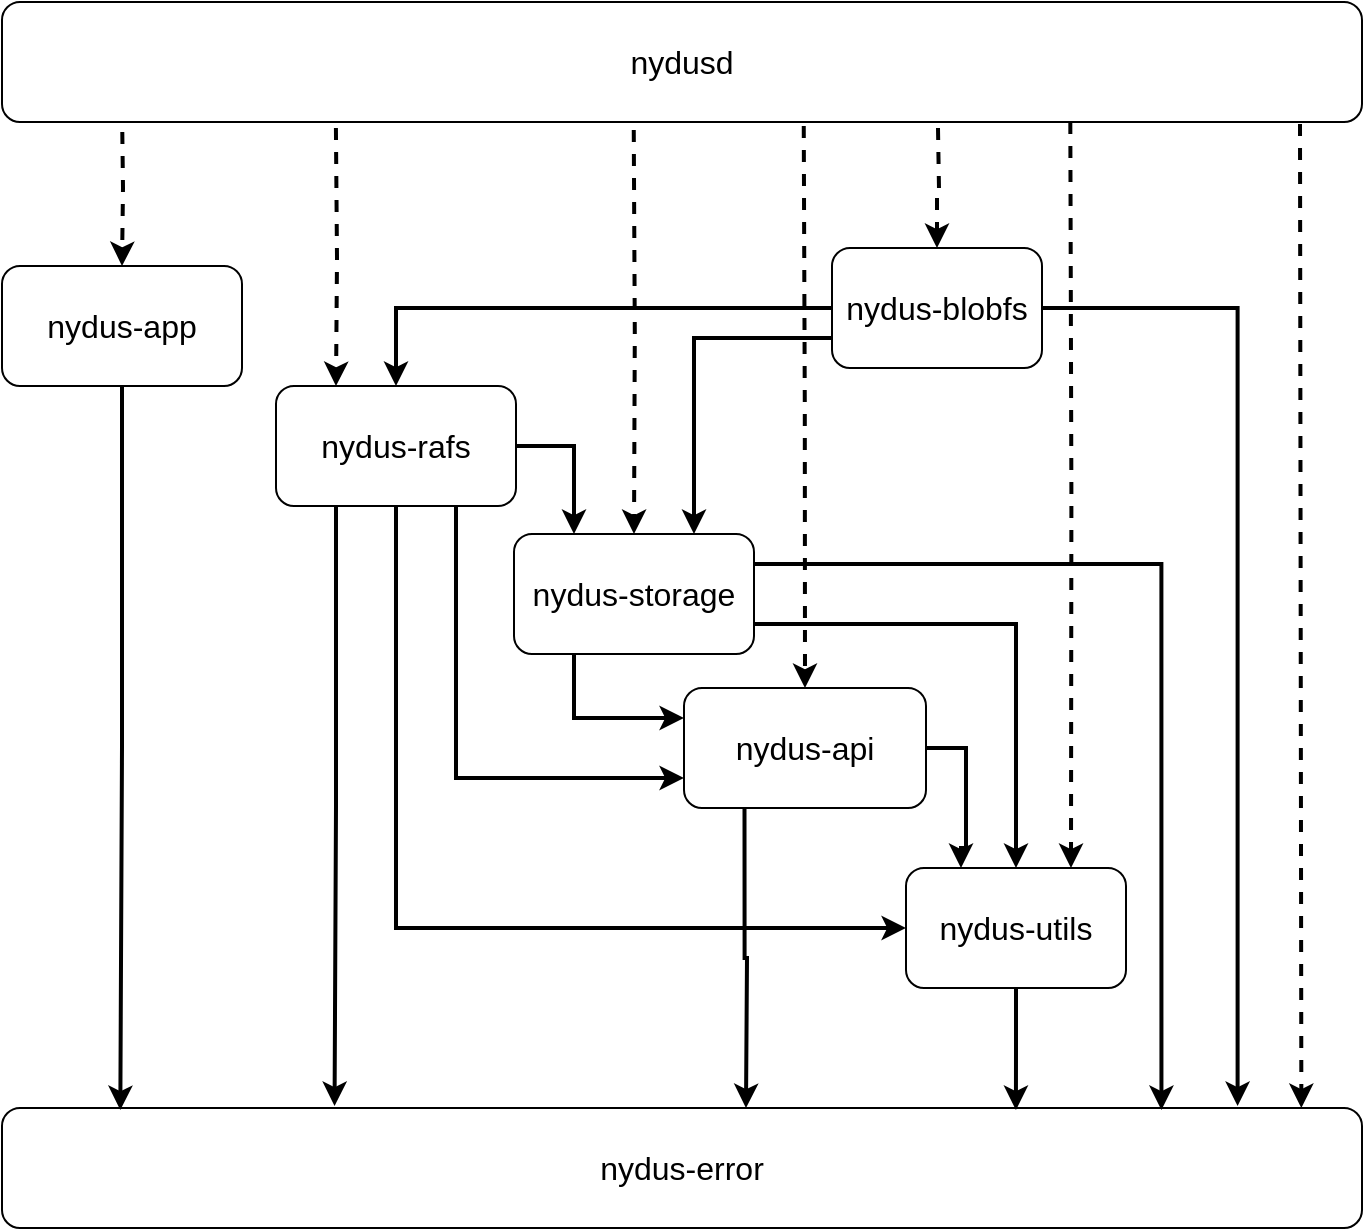 <mxfile version="20.0.1" type="device"><diagram id="bhEiEhVRONMhzZeJ_wcp" name="Page-1"><mxGraphModel dx="1362" dy="785" grid="1" gridSize="10" guides="1" tooltips="1" connect="1" arrows="1" fold="1" page="1" pageScale="1" pageWidth="1169" pageHeight="827" math="0" shadow="0"><root><mxCell id="0"/><mxCell id="1" parent="0"/><mxCell id="3dB-kxHsjcgk4VvY8xki-1" value="nydus-error" style="rounded=1;whiteSpace=wrap;html=1;fontSize=16;" vertex="1" parent="1"><mxGeometry x="240" y="607" width="680" height="60" as="geometry"/></mxCell><mxCell id="3dB-kxHsjcgk4VvY8xki-7" style="edgeStyle=orthogonalEdgeStyle;rounded=0;orthogonalLoop=1;jettySize=auto;html=1;exitX=0.5;exitY=1;exitDx=0;exitDy=0;fontSize=16;entryX=0.087;entryY=0.017;entryDx=0;entryDy=0;entryPerimeter=0;strokeWidth=2;" edge="1" parent="1" source="3dB-kxHsjcgk4VvY8xki-2" target="3dB-kxHsjcgk4VvY8xki-1"><mxGeometry relative="1" as="geometry"><mxPoint x="300" y="597" as="targetPoint"/></mxGeometry></mxCell><mxCell id="3dB-kxHsjcgk4VvY8xki-2" value="nydus-app" style="rounded=1;whiteSpace=wrap;html=1;fontSize=16;" vertex="1" parent="1"><mxGeometry x="240" y="186" width="120" height="60" as="geometry"/></mxCell><mxCell id="3dB-kxHsjcgk4VvY8xki-42" style="edgeStyle=orthogonalEdgeStyle;rounded=0;orthogonalLoop=1;jettySize=auto;html=1;exitX=0.5;exitY=1;exitDx=0;exitDy=0;entryX=0.772;entryY=0.017;entryDx=0;entryDy=0;entryPerimeter=0;fontSize=16;strokeWidth=2;" edge="1" parent="1" source="3dB-kxHsjcgk4VvY8xki-3"><mxGeometry relative="1" as="geometry"><mxPoint x="746.96" y="608.02" as="targetPoint"/></mxGeometry></mxCell><mxCell id="3dB-kxHsjcgk4VvY8xki-3" value="nydus-utils" style="rounded=1;whiteSpace=wrap;html=1;fontSize=16;" vertex="1" parent="1"><mxGeometry x="692" y="487" width="110" height="60" as="geometry"/></mxCell><mxCell id="3dB-kxHsjcgk4VvY8xki-33" style="edgeStyle=orthogonalEdgeStyle;rounded=0;orthogonalLoop=1;jettySize=auto;html=1;exitX=1;exitY=0.5;exitDx=0;exitDy=0;entryX=0.25;entryY=0;entryDx=0;entryDy=0;fontSize=16;strokeWidth=2;" edge="1" parent="1" source="3dB-kxHsjcgk4VvY8xki-4" target="3dB-kxHsjcgk4VvY8xki-3"><mxGeometry relative="1" as="geometry"/></mxCell><mxCell id="3dB-kxHsjcgk4VvY8xki-44" style="edgeStyle=orthogonalEdgeStyle;rounded=0;orthogonalLoop=1;jettySize=auto;html=1;exitX=0.25;exitY=1;exitDx=0;exitDy=0;fontSize=16;strokeWidth=2;" edge="1" parent="1" source="3dB-kxHsjcgk4VvY8xki-4"><mxGeometry relative="1" as="geometry"><mxPoint x="612" y="607" as="targetPoint"/></mxGeometry></mxCell><mxCell id="3dB-kxHsjcgk4VvY8xki-4" value="nydus-api" style="rounded=1;whiteSpace=wrap;html=1;fontSize=16;" vertex="1" parent="1"><mxGeometry x="581" y="397" width="121" height="60" as="geometry"/></mxCell><mxCell id="3dB-kxHsjcgk4VvY8xki-29" style="edgeStyle=orthogonalEdgeStyle;rounded=0;orthogonalLoop=1;jettySize=auto;html=1;exitX=0.75;exitY=1;exitDx=0;exitDy=0;entryX=0;entryY=0.75;entryDx=0;entryDy=0;fontSize=16;strokeWidth=2;" edge="1" parent="1" source="3dB-kxHsjcgk4VvY8xki-8" target="3dB-kxHsjcgk4VvY8xki-4"><mxGeometry relative="1" as="geometry"/></mxCell><mxCell id="3dB-kxHsjcgk4VvY8xki-30" style="edgeStyle=orthogonalEdgeStyle;rounded=0;orthogonalLoop=1;jettySize=auto;html=1;exitX=0.5;exitY=1;exitDx=0;exitDy=0;entryX=0;entryY=0.5;entryDx=0;entryDy=0;fontSize=16;strokeWidth=2;" edge="1" parent="1" source="3dB-kxHsjcgk4VvY8xki-8" target="3dB-kxHsjcgk4VvY8xki-3"><mxGeometry relative="1" as="geometry"/></mxCell><mxCell id="3dB-kxHsjcgk4VvY8xki-31" style="edgeStyle=orthogonalEdgeStyle;rounded=0;orthogonalLoop=1;jettySize=auto;html=1;exitX=1;exitY=0.5;exitDx=0;exitDy=0;entryX=0.25;entryY=0;entryDx=0;entryDy=0;fontSize=16;strokeWidth=2;" edge="1" parent="1" source="3dB-kxHsjcgk4VvY8xki-8" target="3dB-kxHsjcgk4VvY8xki-12"><mxGeometry relative="1" as="geometry"/></mxCell><mxCell id="3dB-kxHsjcgk4VvY8xki-32" style="edgeStyle=orthogonalEdgeStyle;rounded=0;orthogonalLoop=1;jettySize=auto;html=1;exitX=0.25;exitY=1;exitDx=0;exitDy=0;fontSize=16;entryX=0.271;entryY=-0.017;entryDx=0;entryDy=0;entryPerimeter=0;strokeWidth=2;" edge="1" parent="1" source="3dB-kxHsjcgk4VvY8xki-8"><mxGeometry relative="1" as="geometry"><mxPoint x="406.28" y="605.98" as="targetPoint"/></mxGeometry></mxCell><mxCell id="3dB-kxHsjcgk4VvY8xki-8" value="nydus-rafs" style="rounded=1;whiteSpace=wrap;html=1;fontSize=16;" vertex="1" parent="1"><mxGeometry x="377" y="246" width="120" height="60" as="geometry"/></mxCell><mxCell id="3dB-kxHsjcgk4VvY8xki-37" style="edgeStyle=orthogonalEdgeStyle;rounded=0;orthogonalLoop=1;jettySize=auto;html=1;exitX=0;exitY=0.5;exitDx=0;exitDy=0;fontSize=16;strokeWidth=2;" edge="1" parent="1" source="3dB-kxHsjcgk4VvY8xki-10" target="3dB-kxHsjcgk4VvY8xki-8"><mxGeometry relative="1" as="geometry"/></mxCell><mxCell id="3dB-kxHsjcgk4VvY8xki-38" style="edgeStyle=orthogonalEdgeStyle;rounded=0;orthogonalLoop=1;jettySize=auto;html=1;exitX=0;exitY=0.75;exitDx=0;exitDy=0;entryX=0.75;entryY=0;entryDx=0;entryDy=0;fontSize=16;strokeWidth=2;" edge="1" parent="1" source="3dB-kxHsjcgk4VvY8xki-10" target="3dB-kxHsjcgk4VvY8xki-12"><mxGeometry relative="1" as="geometry"/></mxCell><mxCell id="3dB-kxHsjcgk4VvY8xki-46" style="edgeStyle=orthogonalEdgeStyle;rounded=0;orthogonalLoop=1;jettySize=auto;html=1;exitX=1;exitY=0.5;exitDx=0;exitDy=0;entryX=0.935;entryY=-0.017;entryDx=0;entryDy=0;entryPerimeter=0;fontSize=16;strokeWidth=2;" edge="1" parent="1" source="3dB-kxHsjcgk4VvY8xki-10"><mxGeometry relative="1" as="geometry"><mxPoint x="857.8" y="605.98" as="targetPoint"/><Array as="points"><mxPoint x="858" y="207"/></Array></mxGeometry></mxCell><mxCell id="3dB-kxHsjcgk4VvY8xki-10" value="nydus-blobfs" style="rounded=1;whiteSpace=wrap;html=1;fontSize=16;" vertex="1" parent="1"><mxGeometry x="655" y="177" width="105" height="60" as="geometry"/></mxCell><mxCell id="3dB-kxHsjcgk4VvY8xki-34" style="edgeStyle=orthogonalEdgeStyle;rounded=0;orthogonalLoop=1;jettySize=auto;html=1;exitX=1;exitY=0.75;exitDx=0;exitDy=0;entryX=0.5;entryY=0;entryDx=0;entryDy=0;fontSize=16;strokeWidth=2;" edge="1" parent="1" source="3dB-kxHsjcgk4VvY8xki-12" target="3dB-kxHsjcgk4VvY8xki-3"><mxGeometry relative="1" as="geometry"/></mxCell><mxCell id="3dB-kxHsjcgk4VvY8xki-35" style="edgeStyle=orthogonalEdgeStyle;rounded=0;orthogonalLoop=1;jettySize=auto;html=1;exitX=0.25;exitY=1;exitDx=0;exitDy=0;entryX=0;entryY=0.25;entryDx=0;entryDy=0;fontSize=16;strokeWidth=2;" edge="1" parent="1" source="3dB-kxHsjcgk4VvY8xki-12" target="3dB-kxHsjcgk4VvY8xki-4"><mxGeometry relative="1" as="geometry"/></mxCell><mxCell id="3dB-kxHsjcgk4VvY8xki-45" style="edgeStyle=orthogonalEdgeStyle;rounded=0;orthogonalLoop=1;jettySize=auto;html=1;exitX=1;exitY=0.25;exitDx=0;exitDy=0;entryX=0.879;entryY=0.017;entryDx=0;entryDy=0;entryPerimeter=0;fontSize=16;strokeWidth=2;" edge="1" parent="1" source="3dB-kxHsjcgk4VvY8xki-12"><mxGeometry relative="1" as="geometry"><mxPoint x="819.72" y="608.02" as="targetPoint"/><Array as="points"><mxPoint x="820" y="335"/></Array></mxGeometry></mxCell><mxCell id="3dB-kxHsjcgk4VvY8xki-12" value="nydus-storage" style="rounded=1;whiteSpace=wrap;html=1;fontSize=16;" vertex="1" parent="1"><mxGeometry x="496" y="320" width="120" height="60" as="geometry"/></mxCell><mxCell id="3dB-kxHsjcgk4VvY8xki-26" style="edgeStyle=orthogonalEdgeStyle;rounded=0;orthogonalLoop=1;jettySize=auto;html=1;fontSize=16;strokeWidth=2;dashed=1;" edge="1" parent="1" target="3dB-kxHsjcgk4VvY8xki-2"><mxGeometry relative="1" as="geometry"><mxPoint x="300" y="107" as="sourcePoint"/></mxGeometry></mxCell><mxCell id="3dB-kxHsjcgk4VvY8xki-47" style="edgeStyle=orthogonalEdgeStyle;rounded=0;orthogonalLoop=1;jettySize=auto;html=1;exitX=0.975;exitY=1.017;exitDx=0;exitDy=0;entryX=0.976;entryY=0;entryDx=0;entryDy=0;entryPerimeter=0;fontSize=16;exitPerimeter=0;strokeWidth=2;dashed=1;" edge="1" parent="1"><mxGeometry relative="1" as="geometry"><mxPoint x="889" y="115.02" as="sourcePoint"/><mxPoint x="889.68" y="607" as="targetPoint"/><Array as="points"><mxPoint x="890" y="115"/></Array></mxGeometry></mxCell><mxCell id="3dB-kxHsjcgk4VvY8xki-48" style="edgeStyle=orthogonalEdgeStyle;rounded=0;orthogonalLoop=1;jettySize=auto;html=1;exitX=0.272;exitY=1.05;exitDx=0;exitDy=0;entryX=0.25;entryY=0;entryDx=0;entryDy=0;fontSize=16;exitPerimeter=0;strokeWidth=2;dashed=1;" edge="1" parent="1" target="3dB-kxHsjcgk4VvY8xki-8"><mxGeometry relative="1" as="geometry"><mxPoint x="406.96" y="117" as="sourcePoint"/></mxGeometry></mxCell><mxCell id="3dB-kxHsjcgk4VvY8xki-49" style="edgeStyle=orthogonalEdgeStyle;rounded=0;orthogonalLoop=1;jettySize=auto;html=1;entryX=0.5;entryY=0;entryDx=0;entryDy=0;fontSize=16;strokeWidth=2;dashed=1;" edge="1" parent="1" target="3dB-kxHsjcgk4VvY8xki-10"><mxGeometry relative="1" as="geometry"><mxPoint x="708" y="117" as="sourcePoint"/></mxGeometry></mxCell><mxCell id="3dB-kxHsjcgk4VvY8xki-50" style="edgeStyle=orthogonalEdgeStyle;rounded=0;orthogonalLoop=1;jettySize=auto;html=1;exitX=0.491;exitY=1.067;exitDx=0;exitDy=0;fontSize=16;exitPerimeter=0;strokeWidth=2;dashed=1;" edge="1" parent="1" target="3dB-kxHsjcgk4VvY8xki-12"><mxGeometry relative="1" as="geometry"><mxPoint x="555.88" y="118.02" as="sourcePoint"/></mxGeometry></mxCell><mxCell id="3dB-kxHsjcgk4VvY8xki-51" style="edgeStyle=orthogonalEdgeStyle;rounded=0;orthogonalLoop=1;jettySize=auto;html=1;exitX=0.616;exitY=1.033;exitDx=0;exitDy=0;dashed=1;fontSize=16;strokeWidth=2;exitPerimeter=0;" edge="1" parent="1" target="3dB-kxHsjcgk4VvY8xki-4"><mxGeometry relative="1" as="geometry"><mxPoint x="640.88" y="115.98" as="sourcePoint"/></mxGeometry></mxCell><mxCell id="3dB-kxHsjcgk4VvY8xki-14" value="nydusd" style="rounded=1;whiteSpace=wrap;html=1;fontSize=16;" vertex="1" parent="1"><mxGeometry x="240" y="54" width="680" height="60" as="geometry"/></mxCell><mxCell id="3dB-kxHsjcgk4VvY8xki-52" style="edgeStyle=orthogonalEdgeStyle;rounded=0;orthogonalLoop=1;jettySize=auto;html=1;exitX=0.812;exitY=1;exitDx=0;exitDy=0;entryX=0.75;entryY=0;entryDx=0;entryDy=0;fontSize=16;exitPerimeter=0;strokeWidth=2;dashed=1;" edge="1" parent="1" target="3dB-kxHsjcgk4VvY8xki-3"><mxGeometry relative="1" as="geometry"><mxPoint x="774.16" y="114" as="sourcePoint"/><mxPoint x="895.68" y="617" as="targetPoint"/></mxGeometry></mxCell></root></mxGraphModel></diagram></mxfile>